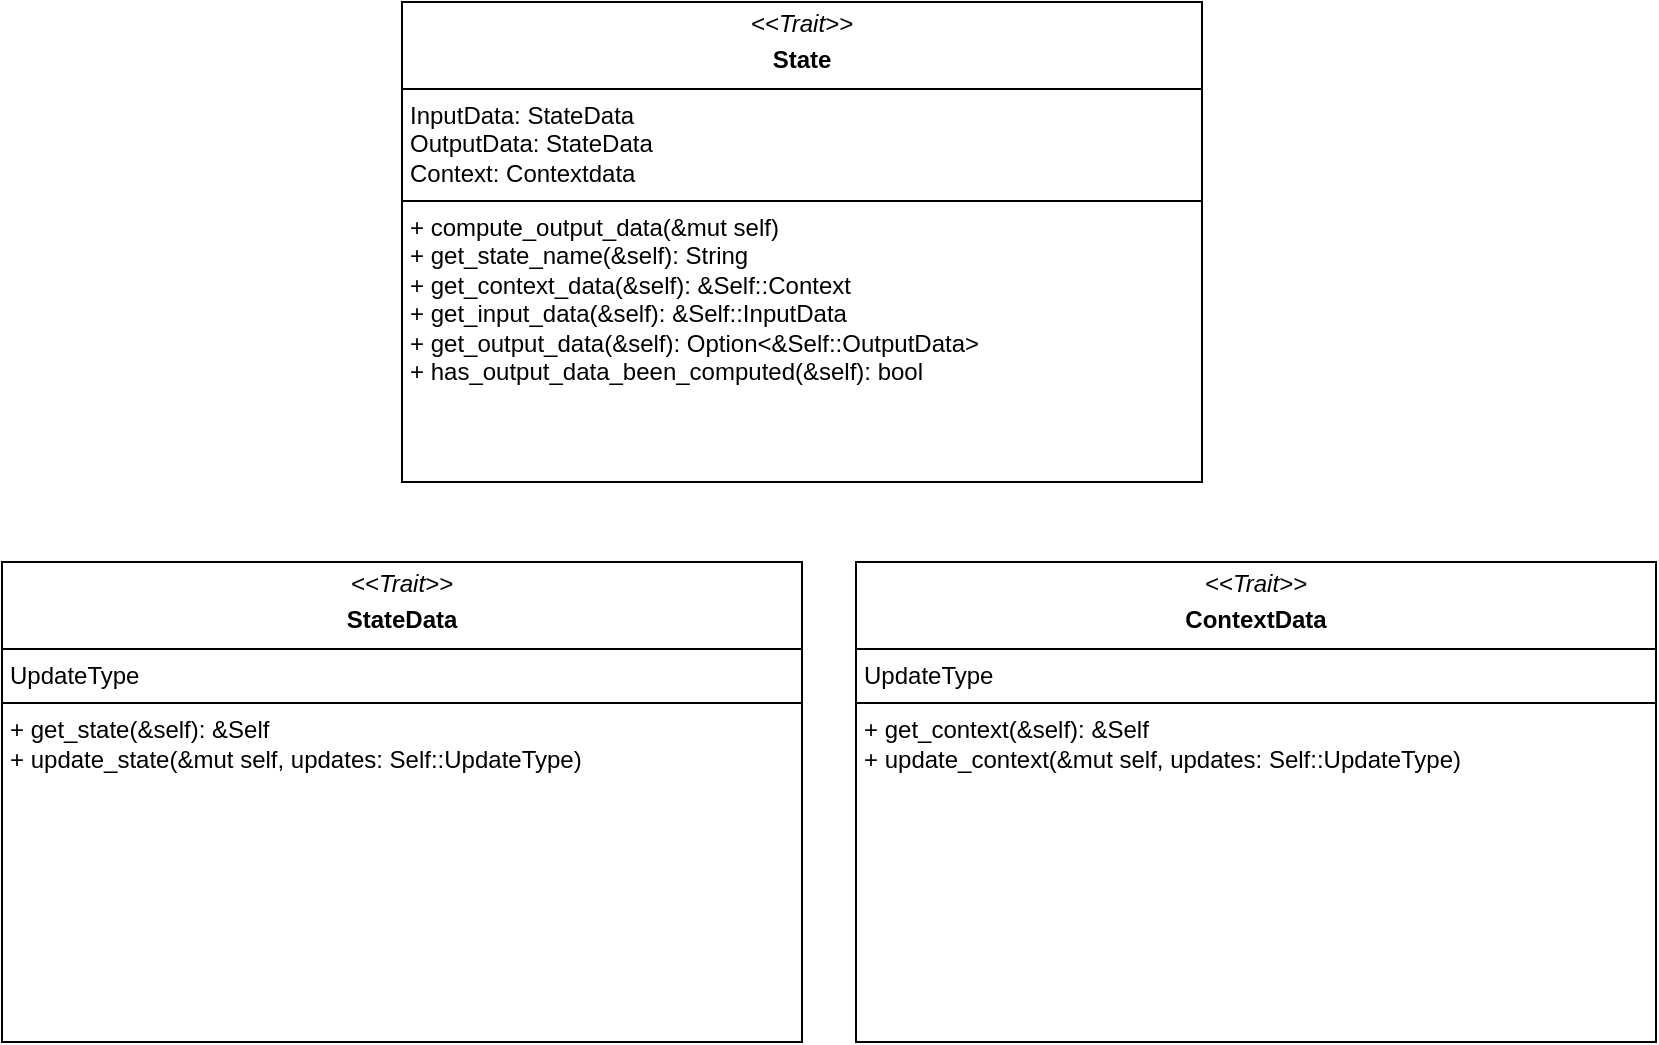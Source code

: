 <mxfile version="24.7.5">
  <diagram id="C5RBs43oDa-KdzZeNtuy" name="Page-1">
    <mxGraphModel dx="1216" dy="529" grid="1" gridSize="10" guides="1" tooltips="1" connect="1" arrows="1" fold="1" page="1" pageScale="1" pageWidth="827" pageHeight="1169" math="0" shadow="0">
      <root>
        <mxCell id="WIyWlLk6GJQsqaUBKTNV-0" />
        <mxCell id="WIyWlLk6GJQsqaUBKTNV-1" parent="WIyWlLk6GJQsqaUBKTNV-0" />
        <mxCell id="qVh-AJCN8BlgEkCdyL0x-5" value="&lt;p style=&quot;margin:0px;margin-top:4px;text-align:center;&quot;&gt;&lt;i&gt;&amp;lt;&amp;lt;Trait&amp;gt;&amp;gt;&lt;/i&gt;&lt;/p&gt;&lt;p style=&quot;margin:0px;margin-top:4px;text-align:center;&quot;&gt;&lt;b&gt;State&lt;/b&gt;&lt;br&gt;&lt;/p&gt;&lt;hr size=&quot;1&quot; style=&quot;border-style:solid;&quot;&gt;&lt;p style=&quot;margin:0px;margin-left:4px;&quot;&gt;InputData: StateData&lt;br&gt;OutputData: StateData&lt;/p&gt;&lt;p style=&quot;margin:0px;margin-left:4px;&quot;&gt;Context: Contextdata&lt;br&gt;&lt;/p&gt;&lt;hr size=&quot;1&quot; style=&quot;border-style:solid;&quot;&gt;&lt;p style=&quot;margin:0px;margin-left:4px;&quot;&gt;+ compute_output_data(&amp;amp;mut self)&lt;/p&gt;&lt;p style=&quot;margin:0px;margin-left:4px;&quot;&gt;+ get_state_name(&amp;amp;self): String&lt;br&gt;&lt;/p&gt;&lt;p style=&quot;margin:0px;margin-left:4px;&quot;&gt;+ get_context_data(&amp;amp;self): &amp;amp;Self::Context&lt;/p&gt;&lt;p style=&quot;margin:0px;margin-left:4px;&quot;&gt;+ get_input_data(&amp;amp;self): &amp;amp;Self::InputData&lt;/p&gt;&lt;p style=&quot;margin:0px;margin-left:4px;&quot;&gt;+ get_output_data(&amp;amp;self): Option&amp;lt;&amp;amp;Self::OutputData&amp;gt;&lt;/p&gt;&lt;p style=&quot;margin:0px;margin-left:4px;&quot;&gt;+ has_output_data_been_computed(&amp;amp;self): bool&lt;/p&gt;&lt;p style=&quot;margin:0px;margin-left:4px;&quot;&gt;&lt;/p&gt;&lt;p style=&quot;margin:0px;margin-left:4px;&quot;&gt;&lt;/p&gt;&lt;p style=&quot;margin:0px;margin-left:4px;&quot;&gt;&lt;/p&gt;" style="verticalAlign=top;align=left;overflow=fill;html=1;whiteSpace=wrap;" parent="WIyWlLk6GJQsqaUBKTNV-1" vertex="1">
          <mxGeometry x="200" y="40" width="400" height="240" as="geometry" />
        </mxCell>
        <mxCell id="hodsSdUPmcJmlFAqXpcA-0" value="&lt;p style=&quot;margin:0px;margin-top:4px;text-align:center;&quot;&gt;&lt;i&gt;&amp;lt;&amp;lt;Trait&amp;gt;&amp;gt;&lt;/i&gt;&lt;/p&gt;&lt;p style=&quot;margin:0px;margin-top:4px;text-align:center;&quot;&gt;&lt;b&gt;ContextData&lt;/b&gt;&lt;br&gt;&lt;/p&gt;&lt;hr size=&quot;1&quot; style=&quot;border-style:solid;&quot;&gt;&lt;p style=&quot;margin:0px;margin-left:4px;&quot;&gt;UpdateType&lt;br&gt;&lt;/p&gt;&lt;hr size=&quot;1&quot; style=&quot;border-style:solid;&quot;&gt;&lt;p style=&quot;margin:0px;margin-left:4px;&quot;&gt;+ get_context(&amp;amp;self): &amp;amp;Self&lt;br&gt;&lt;/p&gt;&lt;p style=&quot;margin:0px;margin-left:4px;&quot;&gt;+ update_context(&amp;amp;mut self, updates: Self::UpdateType)&lt;/p&gt;&lt;p style=&quot;margin:0px;margin-left:4px;&quot;&gt;&lt;br&gt;&lt;/p&gt;&lt;p style=&quot;margin:0px;margin-left:4px;&quot;&gt;&lt;/p&gt;&lt;p style=&quot;margin:0px;margin-left:4px;&quot;&gt;&lt;/p&gt;&lt;p style=&quot;margin:0px;margin-left:4px;&quot;&gt;&lt;/p&gt;" style="verticalAlign=top;align=left;overflow=fill;html=1;whiteSpace=wrap;" parent="WIyWlLk6GJQsqaUBKTNV-1" vertex="1">
          <mxGeometry x="427" y="320" width="400" height="240" as="geometry" />
        </mxCell>
        <mxCell id="CWJOVwpywWqXIp5JsA5W-0" value="&lt;p style=&quot;margin:0px;margin-top:4px;text-align:center;&quot;&gt;&lt;i&gt;&amp;lt;&amp;lt;Trait&amp;gt;&amp;gt;&lt;/i&gt;&lt;/p&gt;&lt;p style=&quot;margin:0px;margin-top:4px;text-align:center;&quot;&gt;&lt;b&gt;StateData&lt;/b&gt;&lt;br&gt;&lt;/p&gt;&lt;hr size=&quot;1&quot; style=&quot;border-style:solid;&quot;&gt;&lt;p style=&quot;margin:0px;margin-left:4px;&quot;&gt;UpdateType&lt;br&gt;&lt;/p&gt;&lt;hr size=&quot;1&quot; style=&quot;border-style:solid;&quot;&gt;&lt;p style=&quot;margin:0px;margin-left:4px;&quot;&gt;+ get_state(&amp;amp;self): &amp;amp;Self&lt;br&gt;&lt;/p&gt;&lt;p style=&quot;margin:0px;margin-left:4px;&quot;&gt;+ update_state(&amp;amp;mut self, updates: Self::UpdateType)&lt;/p&gt;&lt;p style=&quot;margin:0px;margin-left:4px;&quot;&gt;&lt;br&gt;&lt;/p&gt;&lt;p style=&quot;margin:0px;margin-left:4px;&quot;&gt;&lt;/p&gt;&lt;p style=&quot;margin:0px;margin-left:4px;&quot;&gt;&lt;/p&gt;&lt;p style=&quot;margin:0px;margin-left:4px;&quot;&gt;&lt;/p&gt;" style="verticalAlign=top;align=left;overflow=fill;html=1;whiteSpace=wrap;" vertex="1" parent="WIyWlLk6GJQsqaUBKTNV-1">
          <mxGeometry y="320" width="400" height="240" as="geometry" />
        </mxCell>
      </root>
    </mxGraphModel>
  </diagram>
</mxfile>
